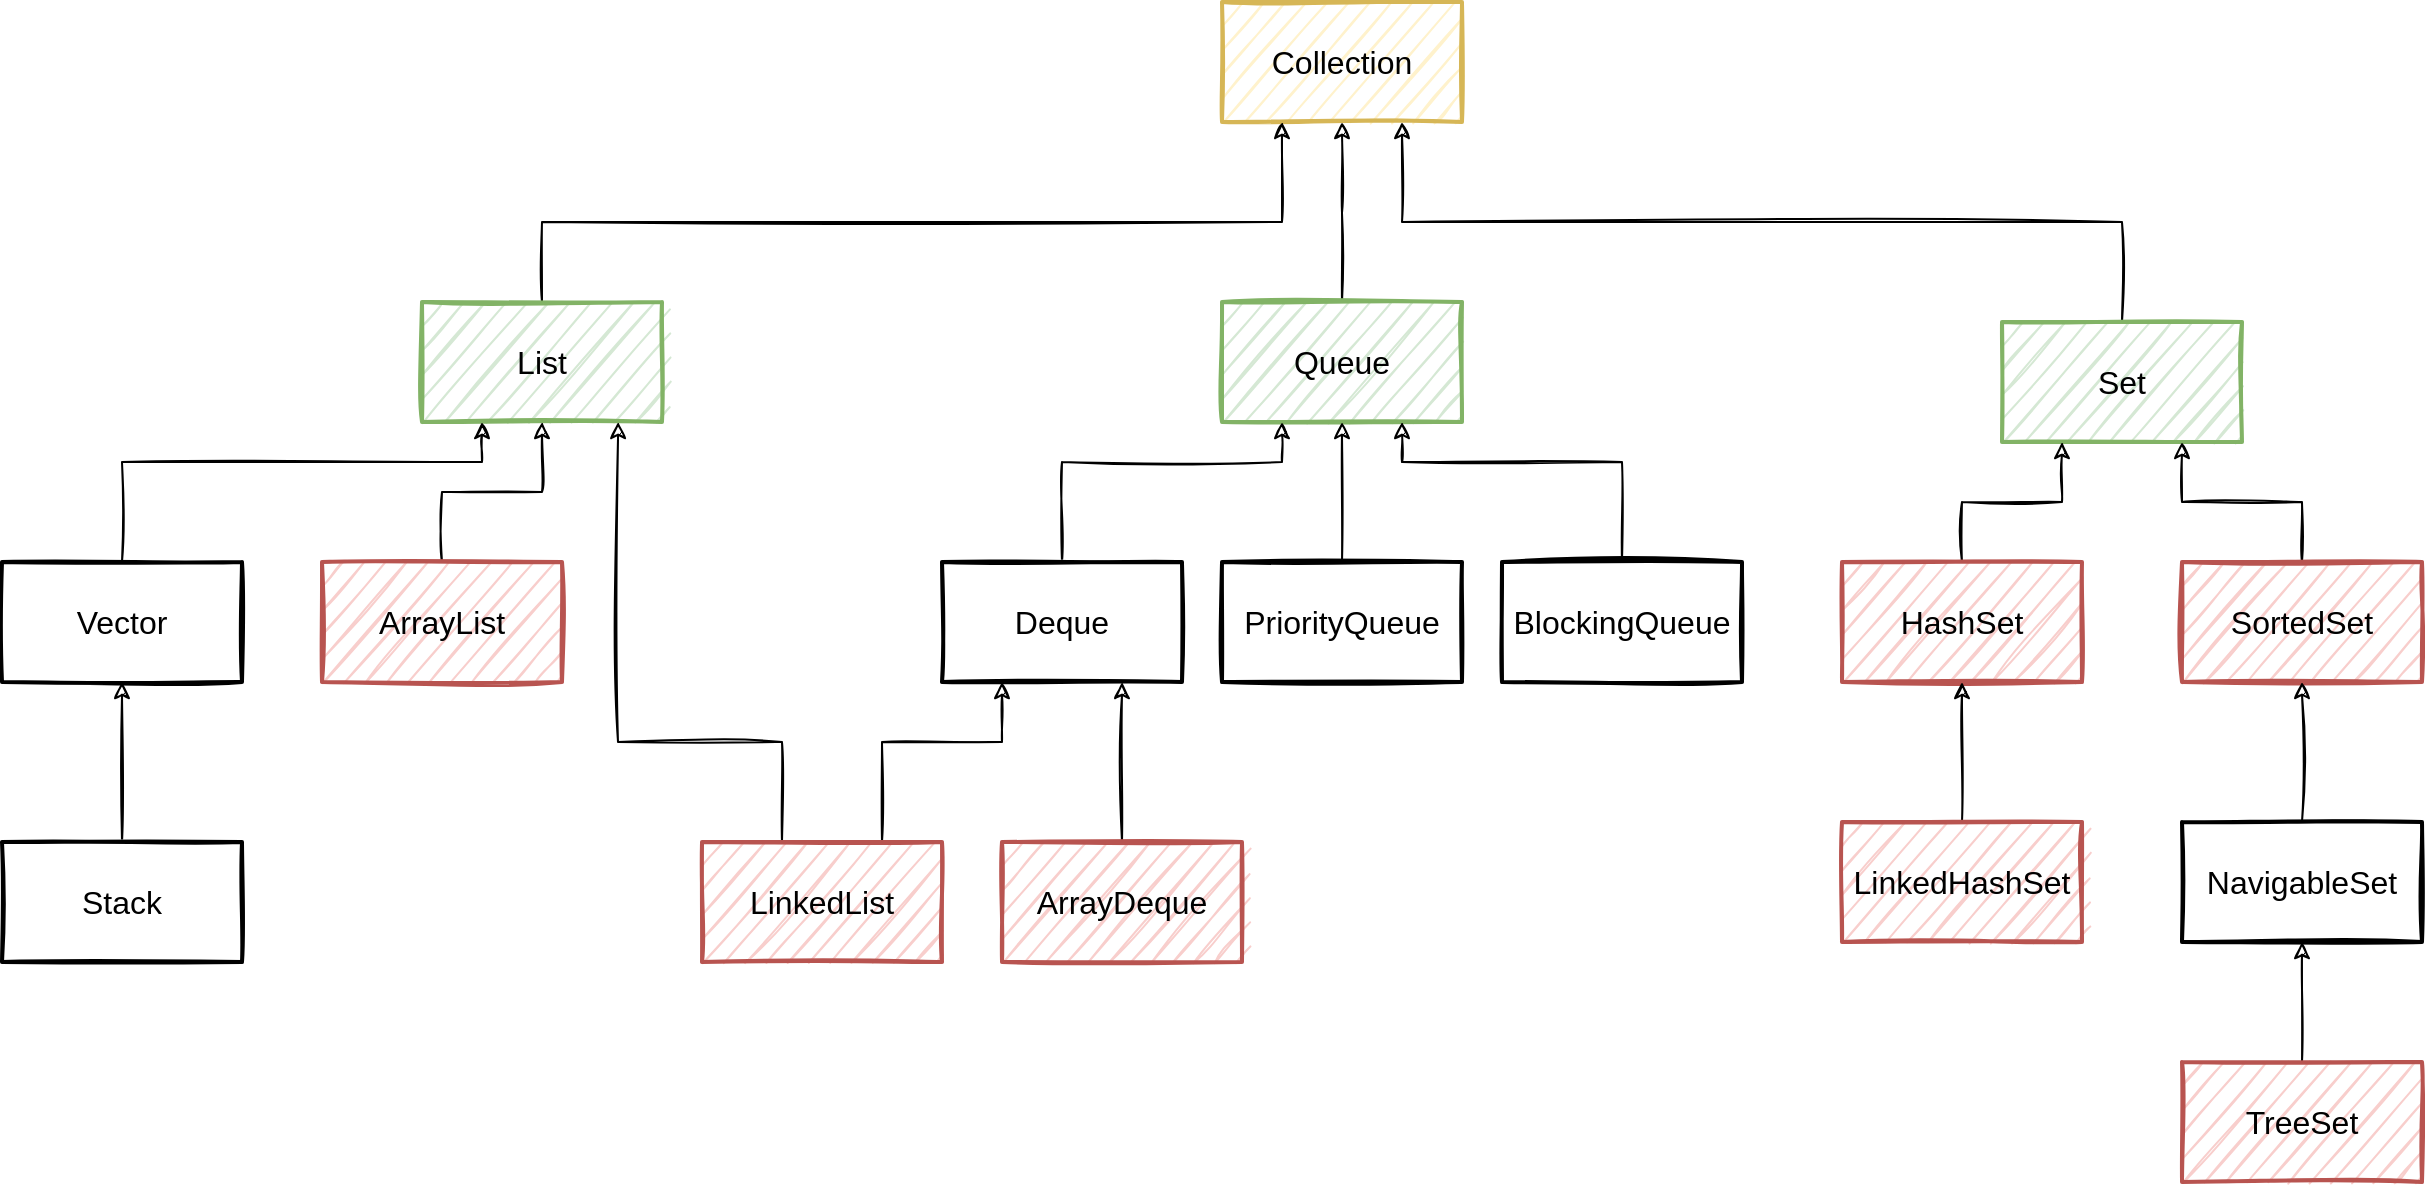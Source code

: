 <mxfile version="20.6.2" type="device" pages="2"><diagram id="SiRk5B-wmD2eAX_-OmtP" name="Collection 集合继承体系图"><mxGraphModel dx="2235" dy="838" grid="1" gridSize="10" guides="1" tooltips="1" connect="1" arrows="1" fold="1" page="1" pageScale="1" pageWidth="827" pageHeight="1169" math="0" shadow="0"><root><mxCell id="0"/><mxCell id="1" parent="0"/><mxCell id="Q049Zw_Jv-1beVla1pSO-2" value="&lt;font style=&quot;font-size: 16px;&quot;&gt;Collection&lt;/font&gt;" style="rounded=0;whiteSpace=wrap;html=1;strokeWidth=2;fillColor=#fff2cc;strokeColor=#d6b656;sketch=1;shadow=0;glass=0;" vertex="1" parent="1"><mxGeometry x="390" y="30" width="120" height="60" as="geometry"/></mxCell><mxCell id="Q049Zw_Jv-1beVla1pSO-24" style="edgeStyle=orthogonalEdgeStyle;rounded=0;orthogonalLoop=1;jettySize=auto;html=1;entryX=0.25;entryY=1;entryDx=0;entryDy=0;strokeWidth=1;fontSize=16;endArrow=classic;endFill=1;sketch=1;" edge="1" parent="1" source="Q049Zw_Jv-1beVla1pSO-3" target="Q049Zw_Jv-1beVla1pSO-2"><mxGeometry relative="1" as="geometry"><Array as="points"><mxPoint x="50" y="140"/><mxPoint x="420" y="140"/></Array></mxGeometry></mxCell><mxCell id="Q049Zw_Jv-1beVla1pSO-3" value="&lt;font style=&quot;font-size: 16px;&quot;&gt;List&lt;/font&gt;" style="rounded=0;whiteSpace=wrap;html=1;strokeWidth=2;fillColor=#d5e8d4;strokeColor=#82b366;sketch=1;shadow=0;glass=0;" vertex="1" parent="1"><mxGeometry x="-10" y="180" width="120" height="60" as="geometry"/></mxCell><mxCell id="Q049Zw_Jv-1beVla1pSO-22" style="edgeStyle=orthogonalEdgeStyle;rounded=0;orthogonalLoop=1;jettySize=auto;html=1;strokeWidth=1;fontSize=16;endArrow=classic;endFill=1;sketch=1;" edge="1" parent="1" source="Q049Zw_Jv-1beVla1pSO-6"><mxGeometry relative="1" as="geometry"><mxPoint x="450" y="90" as="targetPoint"/></mxGeometry></mxCell><mxCell id="Q049Zw_Jv-1beVla1pSO-6" value="&lt;font style=&quot;font-size: 16px;&quot;&gt;Queue&lt;/font&gt;" style="rounded=0;whiteSpace=wrap;html=1;strokeWidth=2;fillColor=#d5e8d4;strokeColor=#82b366;sketch=1;shadow=0;glass=0;" vertex="1" parent="1"><mxGeometry x="390" y="180" width="120" height="60" as="geometry"/></mxCell><mxCell id="Q049Zw_Jv-1beVla1pSO-25" style="edgeStyle=orthogonalEdgeStyle;rounded=0;orthogonalLoop=1;jettySize=auto;html=1;entryX=0.75;entryY=1;entryDx=0;entryDy=0;strokeWidth=1;fontSize=16;endArrow=classic;endFill=1;exitX=0.5;exitY=0;exitDx=0;exitDy=0;sketch=1;" edge="1" parent="1" source="Q049Zw_Jv-1beVla1pSO-7" target="Q049Zw_Jv-1beVla1pSO-2"><mxGeometry relative="1" as="geometry"><Array as="points"><mxPoint x="840" y="140"/><mxPoint x="480" y="140"/></Array></mxGeometry></mxCell><mxCell id="Q049Zw_Jv-1beVla1pSO-7" value="&lt;font style=&quot;font-size: 16px;&quot;&gt;Set&lt;br&gt;&lt;/font&gt;" style="rounded=0;whiteSpace=wrap;html=1;strokeWidth=2;fillColor=#d5e8d4;strokeColor=#82b366;sketch=1;shadow=0;glass=0;" vertex="1" parent="1"><mxGeometry x="780" y="190" width="120" height="60" as="geometry"/></mxCell><mxCell id="Q049Zw_Jv-1beVla1pSO-41" style="edgeStyle=orthogonalEdgeStyle;rounded=0;sketch=1;orthogonalLoop=1;jettySize=auto;html=1;exitX=0.5;exitY=0;exitDx=0;exitDy=0;entryX=0.5;entryY=1;entryDx=0;entryDy=0;strokeWidth=1;fontSize=16;endArrow=classic;endFill=1;" edge="1" parent="1" source="Q049Zw_Jv-1beVla1pSO-9" target="Q049Zw_Jv-1beVla1pSO-3"><mxGeometry relative="1" as="geometry"/></mxCell><mxCell id="Q049Zw_Jv-1beVla1pSO-9" value="&lt;font style=&quot;font-size: 16px;&quot;&gt;ArrayList&lt;/font&gt;" style="rounded=0;whiteSpace=wrap;html=1;strokeWidth=2;fillColor=#f8cecc;strokeColor=#b85450;sketch=1;shadow=0;glass=0;" vertex="1" parent="1"><mxGeometry x="-60" y="310" width="120" height="60" as="geometry"/></mxCell><mxCell id="Q049Zw_Jv-1beVla1pSO-39" style="edgeStyle=orthogonalEdgeStyle;rounded=0;sketch=1;orthogonalLoop=1;jettySize=auto;html=1;entryX=0.25;entryY=1;entryDx=0;entryDy=0;strokeWidth=1;fontSize=16;endArrow=classic;endFill=1;" edge="1" parent="1" source="Q049Zw_Jv-1beVla1pSO-10" target="Q049Zw_Jv-1beVla1pSO-13"><mxGeometry relative="1" as="geometry"><Array as="points"><mxPoint x="220" y="400"/><mxPoint x="280" y="400"/></Array></mxGeometry></mxCell><mxCell id="Q049Zw_Jv-1beVla1pSO-40" style="edgeStyle=orthogonalEdgeStyle;rounded=0;sketch=1;orthogonalLoop=1;jettySize=auto;html=1;entryX=0.817;entryY=1;entryDx=0;entryDy=0;entryPerimeter=0;strokeWidth=1;fontSize=16;endArrow=classic;endFill=1;" edge="1" parent="1" source="Q049Zw_Jv-1beVla1pSO-10" target="Q049Zw_Jv-1beVla1pSO-3"><mxGeometry relative="1" as="geometry"><Array as="points"><mxPoint x="170" y="400"/><mxPoint x="88" y="400"/></Array></mxGeometry></mxCell><mxCell id="Q049Zw_Jv-1beVla1pSO-10" value="&lt;font style=&quot;font-size: 16px;&quot;&gt;LinkedList&lt;/font&gt;" style="rounded=0;whiteSpace=wrap;html=1;strokeWidth=2;fillColor=#f8cecc;strokeColor=#b85450;sketch=1;shadow=0;glass=0;" vertex="1" parent="1"><mxGeometry x="130" y="450" width="120" height="60" as="geometry"/></mxCell><mxCell id="Q049Zw_Jv-1beVla1pSO-38" style="edgeStyle=orthogonalEdgeStyle;rounded=0;sketch=1;orthogonalLoop=1;jettySize=auto;html=1;entryX=0.75;entryY=1;entryDx=0;entryDy=0;strokeWidth=1;fontSize=16;endArrow=classic;endFill=1;" edge="1" parent="1" source="Q049Zw_Jv-1beVla1pSO-11" target="Q049Zw_Jv-1beVla1pSO-13"><mxGeometry relative="1" as="geometry"/></mxCell><mxCell id="Q049Zw_Jv-1beVla1pSO-11" value="&lt;font style=&quot;font-size: 16px;&quot;&gt;ArrayDeque&lt;/font&gt;" style="rounded=0;whiteSpace=wrap;html=1;strokeWidth=2;fillColor=#f8cecc;strokeColor=#b85450;sketch=1;shadow=0;glass=0;" vertex="1" parent="1"><mxGeometry x="280" y="450" width="120" height="60" as="geometry"/></mxCell><mxCell id="Q049Zw_Jv-1beVla1pSO-28" style="edgeStyle=orthogonalEdgeStyle;rounded=0;orthogonalLoop=1;jettySize=auto;html=1;entryX=0.25;entryY=1;entryDx=0;entryDy=0;strokeWidth=1;fontSize=16;endArrow=classic;endFill=1;sketch=1;" edge="1" parent="1" source="Q049Zw_Jv-1beVla1pSO-13" target="Q049Zw_Jv-1beVla1pSO-6"><mxGeometry relative="1" as="geometry"><Array as="points"><mxPoint x="310" y="260"/><mxPoint x="420" y="260"/></Array></mxGeometry></mxCell><mxCell id="Q049Zw_Jv-1beVla1pSO-13" value="&lt;font style=&quot;font-size: 16px;&quot;&gt;Deque&lt;/font&gt;" style="rounded=0;whiteSpace=wrap;html=1;strokeWidth=2;sketch=1;shadow=0;glass=0;" vertex="1" parent="1"><mxGeometry x="250" y="310" width="120" height="60" as="geometry"/></mxCell><mxCell id="Q049Zw_Jv-1beVla1pSO-29" style="edgeStyle=orthogonalEdgeStyle;rounded=0;orthogonalLoop=1;jettySize=auto;html=1;entryX=0.5;entryY=1;entryDx=0;entryDy=0;strokeWidth=1;fontSize=16;endArrow=classic;endFill=1;sketch=1;" edge="1" parent="1" source="Q049Zw_Jv-1beVla1pSO-14" target="Q049Zw_Jv-1beVla1pSO-6"><mxGeometry relative="1" as="geometry"/></mxCell><mxCell id="Q049Zw_Jv-1beVla1pSO-14" value="&lt;font style=&quot;font-size: 16px;&quot;&gt;PriorityQueue&lt;/font&gt;" style="rounded=0;whiteSpace=wrap;html=1;strokeWidth=2;sketch=1;shadow=0;glass=0;" vertex="1" parent="1"><mxGeometry x="390" y="310" width="120" height="60" as="geometry"/></mxCell><mxCell id="Q049Zw_Jv-1beVla1pSO-42" style="edgeStyle=orthogonalEdgeStyle;rounded=0;sketch=1;orthogonalLoop=1;jettySize=auto;html=1;entryX=0.25;entryY=1;entryDx=0;entryDy=0;strokeWidth=1;fontSize=16;endArrow=classic;endFill=1;" edge="1" parent="1" source="Q049Zw_Jv-1beVla1pSO-15" target="Q049Zw_Jv-1beVla1pSO-3"><mxGeometry relative="1" as="geometry"><Array as="points"><mxPoint x="-160" y="260"/><mxPoint x="20" y="260"/></Array></mxGeometry></mxCell><mxCell id="Q049Zw_Jv-1beVla1pSO-15" value="&lt;font style=&quot;font-size: 16px;&quot;&gt;Vector&lt;/font&gt;" style="rounded=0;whiteSpace=wrap;html=1;strokeWidth=2;sketch=1;shadow=0;glass=0;" vertex="1" parent="1"><mxGeometry x="-220" y="310" width="120" height="60" as="geometry"/></mxCell><mxCell id="Q049Zw_Jv-1beVla1pSO-44" style="edgeStyle=orthogonalEdgeStyle;rounded=0;sketch=1;orthogonalLoop=1;jettySize=auto;html=1;entryX=0.5;entryY=1;entryDx=0;entryDy=0;strokeWidth=1;fontSize=16;endArrow=classic;endFill=1;" edge="1" parent="1" source="Q049Zw_Jv-1beVla1pSO-16" target="Q049Zw_Jv-1beVla1pSO-15"><mxGeometry relative="1" as="geometry"/></mxCell><mxCell id="Q049Zw_Jv-1beVla1pSO-16" value="&lt;span style=&quot;font-size: 16px;&quot;&gt;Stack&lt;/span&gt;" style="rounded=0;whiteSpace=wrap;html=1;strokeWidth=2;sketch=1;shadow=0;glass=0;" vertex="1" parent="1"><mxGeometry x="-220" y="450" width="120" height="60" as="geometry"/></mxCell><mxCell id="Q049Zw_Jv-1beVla1pSO-31" style="edgeStyle=orthogonalEdgeStyle;rounded=0;sketch=1;orthogonalLoop=1;jettySize=auto;html=1;exitX=0.5;exitY=0;exitDx=0;exitDy=0;entryX=0.25;entryY=1;entryDx=0;entryDy=0;strokeWidth=1;fontSize=16;endArrow=classic;endFill=1;" edge="1" parent="1" source="Q049Zw_Jv-1beVla1pSO-17" target="Q049Zw_Jv-1beVla1pSO-7"><mxGeometry relative="1" as="geometry"/></mxCell><mxCell id="Q049Zw_Jv-1beVla1pSO-17" value="&lt;font style=&quot;font-size: 16px;&quot;&gt;HashSet&lt;/font&gt;" style="rounded=0;whiteSpace=wrap;html=1;strokeWidth=2;fillColor=#f8cecc;strokeColor=#b85450;sketch=1;shadow=0;glass=0;" vertex="1" parent="1"><mxGeometry x="700" y="310" width="120" height="60" as="geometry"/></mxCell><mxCell id="Q049Zw_Jv-1beVla1pSO-32" style="edgeStyle=orthogonalEdgeStyle;rounded=0;sketch=1;orthogonalLoop=1;jettySize=auto;html=1;entryX=0.75;entryY=1;entryDx=0;entryDy=0;strokeWidth=1;fontSize=16;endArrow=classic;endFill=1;" edge="1" parent="1" source="Q049Zw_Jv-1beVla1pSO-18" target="Q049Zw_Jv-1beVla1pSO-7"><mxGeometry relative="1" as="geometry"/></mxCell><mxCell id="Q049Zw_Jv-1beVla1pSO-18" value="&lt;font style=&quot;font-size: 16px;&quot;&gt;SortedSet&lt;/font&gt;" style="rounded=0;whiteSpace=wrap;html=1;strokeWidth=2;fillColor=#f8cecc;strokeColor=#b85450;sketch=1;shadow=0;glass=0;" vertex="1" parent="1"><mxGeometry x="870" y="310" width="120" height="60" as="geometry"/></mxCell><mxCell id="Q049Zw_Jv-1beVla1pSO-33" style="edgeStyle=orthogonalEdgeStyle;rounded=0;sketch=1;orthogonalLoop=1;jettySize=auto;html=1;entryX=0.5;entryY=1;entryDx=0;entryDy=0;strokeWidth=1;fontSize=16;endArrow=classic;endFill=1;" edge="1" parent="1" source="Q049Zw_Jv-1beVla1pSO-19" target="Q049Zw_Jv-1beVla1pSO-17"><mxGeometry relative="1" as="geometry"/></mxCell><mxCell id="Q049Zw_Jv-1beVla1pSO-19" value="&lt;font style=&quot;font-size: 16px;&quot;&gt;LinkedHashSet&lt;/font&gt;" style="rounded=0;whiteSpace=wrap;html=1;strokeWidth=2;fillColor=#f8cecc;strokeColor=#b85450;sketch=1;shadow=0;glass=0;" vertex="1" parent="1"><mxGeometry x="700" y="440" width="120" height="60" as="geometry"/></mxCell><mxCell id="Q049Zw_Jv-1beVla1pSO-36" style="edgeStyle=orthogonalEdgeStyle;rounded=0;sketch=1;orthogonalLoop=1;jettySize=auto;html=1;exitX=0.5;exitY=0;exitDx=0;exitDy=0;strokeWidth=1;fontSize=16;endArrow=classic;endFill=1;" edge="1" parent="1" source="Q049Zw_Jv-1beVla1pSO-20" target="Q049Zw_Jv-1beVla1pSO-34"><mxGeometry relative="1" as="geometry"/></mxCell><mxCell id="Q049Zw_Jv-1beVla1pSO-20" value="&lt;font style=&quot;font-size: 16px;&quot;&gt;TreeSet&lt;/font&gt;" style="rounded=0;whiteSpace=wrap;html=1;strokeWidth=2;fillColor=#f8cecc;strokeColor=#b85450;sketch=1;shadow=0;glass=0;" vertex="1" parent="1"><mxGeometry x="870" y="560" width="120" height="60" as="geometry"/></mxCell><mxCell id="Q049Zw_Jv-1beVla1pSO-30" style="edgeStyle=orthogonalEdgeStyle;rounded=0;orthogonalLoop=1;jettySize=auto;html=1;entryX=0.75;entryY=1;entryDx=0;entryDy=0;strokeWidth=1;fontSize=16;endArrow=classic;endFill=1;sketch=1;" edge="1" parent="1" source="Q049Zw_Jv-1beVla1pSO-26" target="Q049Zw_Jv-1beVla1pSO-6"><mxGeometry relative="1" as="geometry"><Array as="points"><mxPoint x="590" y="260"/><mxPoint x="480" y="260"/></Array></mxGeometry></mxCell><mxCell id="Q049Zw_Jv-1beVla1pSO-26" value="&lt;font style=&quot;font-size: 16px;&quot;&gt;BlockingQueue&lt;/font&gt;" style="rounded=0;whiteSpace=wrap;html=1;strokeWidth=2;sketch=1;shadow=0;glass=0;" vertex="1" parent="1"><mxGeometry x="530" y="310" width="120" height="60" as="geometry"/></mxCell><mxCell id="Q049Zw_Jv-1beVla1pSO-35" style="edgeStyle=orthogonalEdgeStyle;rounded=0;sketch=1;orthogonalLoop=1;jettySize=auto;html=1;entryX=0.5;entryY=1;entryDx=0;entryDy=0;strokeWidth=1;fontSize=16;endArrow=classic;endFill=1;" edge="1" parent="1" source="Q049Zw_Jv-1beVla1pSO-34" target="Q049Zw_Jv-1beVla1pSO-18"><mxGeometry relative="1" as="geometry"/></mxCell><mxCell id="Q049Zw_Jv-1beVla1pSO-34" value="&lt;font style=&quot;font-size: 16px;&quot;&gt;NavigableSet&lt;/font&gt;" style="rounded=0;whiteSpace=wrap;html=1;strokeWidth=2;sketch=1;shadow=0;glass=0;" vertex="1" parent="1"><mxGeometry x="870" y="440" width="120" height="60" as="geometry"/></mxCell></root></mxGraphModel></diagram><diagram id="BGi3xW2wlYdw2yFygQPA" name="Map（双列集合）继承体系图"><mxGraphModel dx="1408" dy="838" grid="1" gridSize="10" guides="1" tooltips="1" connect="1" arrows="1" fold="1" page="1" pageScale="1" pageWidth="827" pageHeight="1169" math="0" shadow="0"><root><mxCell id="0"/><mxCell id="1" parent="0"/><mxCell id="PZK9aLS51Zocla_LvcLM-1" value="&lt;font style=&quot;font-size: 16px;&quot;&gt;Map&lt;/font&gt;" style="rounded=0;whiteSpace=wrap;html=1;strokeWidth=2;fillColor=#fff2cc;strokeColor=#d6b656;sketch=1;shadow=0;glass=0;" vertex="1" parent="1"><mxGeometry x="590" y="20" width="120" height="60" as="geometry"/></mxCell><mxCell id="ZYwOTdv49cmvvCDreqiG-21" style="edgeStyle=orthogonalEdgeStyle;rounded=0;sketch=1;orthogonalLoop=1;jettySize=auto;html=1;strokeWidth=1;fontSize=16;endArrow=classic;endFill=1;" edge="1" parent="1" source="KgatjBlnJ9MgZil_n_Q1-1" target="PZK9aLS51Zocla_LvcLM-1"><mxGeometry relative="1" as="geometry"><Array as="points"><mxPoint x="320" y="120"/><mxPoint x="620" y="120"/></Array></mxGeometry></mxCell><mxCell id="KgatjBlnJ9MgZil_n_Q1-1" value="&lt;font style=&quot;font-size: 16px;&quot;&gt;HashMap&lt;/font&gt;" style="rounded=0;whiteSpace=wrap;html=1;strokeWidth=2;fillColor=#d5e8d4;strokeColor=#82b366;sketch=1;shadow=0;glass=0;" vertex="1" parent="1"><mxGeometry x="260" y="170" width="120" height="60" as="geometry"/></mxCell><mxCell id="ZYwOTdv49cmvvCDreqiG-20" style="edgeStyle=orthogonalEdgeStyle;rounded=0;sketch=1;orthogonalLoop=1;jettySize=auto;html=1;strokeWidth=1;fontSize=16;endArrow=classic;endFill=1;" edge="1" parent="1" source="KgatjBlnJ9MgZil_n_Q1-2"><mxGeometry relative="1" as="geometry"><mxPoint x="650" y="80" as="targetPoint"/><Array as="points"><mxPoint x="494" y="140"/><mxPoint x="650" y="140"/></Array></mxGeometry></mxCell><mxCell id="KgatjBlnJ9MgZil_n_Q1-2" value="&lt;font style=&quot;font-size: 16px;&quot;&gt;HashTable&lt;/font&gt;" style="rounded=0;whiteSpace=wrap;html=1;strokeWidth=2;fillColor=#d5e8d4;strokeColor=#82b366;sketch=1;shadow=0;glass=0;" vertex="1" parent="1"><mxGeometry x="434" y="170" width="120" height="60" as="geometry"/></mxCell><mxCell id="ZYwOTdv49cmvvCDreqiG-18" style="edgeStyle=orthogonalEdgeStyle;rounded=0;sketch=1;orthogonalLoop=1;jettySize=auto;html=1;exitX=0.5;exitY=0;exitDx=0;exitDy=0;entryX=0.5;entryY=1;entryDx=0;entryDy=0;strokeWidth=1;fontSize=16;endArrow=classic;endFill=1;" edge="1" parent="1" source="KgatjBlnJ9MgZil_n_Q1-3" target="PZK9aLS51Zocla_LvcLM-1"><mxGeometry relative="1" as="geometry"><Array as="points"><mxPoint x="650" y="80"/><mxPoint x="650" y="80"/></Array></mxGeometry></mxCell><mxCell id="KgatjBlnJ9MgZil_n_Q1-3" value="&lt;font style=&quot;font-size: 16px;&quot;&gt;SortedMap&lt;/font&gt;" style="rounded=0;whiteSpace=wrap;html=1;strokeWidth=2;fillColor=#d5e8d4;strokeColor=#82b366;sketch=1;shadow=0;glass=0;" vertex="1" parent="1"><mxGeometry x="590" y="170" width="120" height="60" as="geometry"/></mxCell><mxCell id="ZYwOTdv49cmvvCDreqiG-6" style="edgeStyle=orthogonalEdgeStyle;rounded=0;sketch=1;orthogonalLoop=1;jettySize=auto;html=1;strokeWidth=1;fontSize=16;endArrow=classic;endFill=1;" edge="1" parent="1" source="ZYwOTdv49cmvvCDreqiG-1" target="KgatjBlnJ9MgZil_n_Q1-1"><mxGeometry relative="1" as="geometry"/></mxCell><mxCell id="ZYwOTdv49cmvvCDreqiG-1" value="&lt;font style=&quot;font-size: 16px;&quot;&gt;LinkedHashList&lt;/font&gt;" style="rounded=0;whiteSpace=wrap;html=1;strokeWidth=2;fillColor=#f8cecc;strokeColor=#b85450;sketch=1;shadow=0;glass=0;" vertex="1" parent="1"><mxGeometry x="260" y="290" width="120" height="60" as="geometry"/></mxCell><mxCell id="ZYwOTdv49cmvvCDreqiG-15" style="edgeStyle=orthogonalEdgeStyle;rounded=0;sketch=1;orthogonalLoop=1;jettySize=auto;html=1;entryX=0.5;entryY=1;entryDx=0;entryDy=0;strokeWidth=1;fontSize=16;endArrow=classic;endFill=1;" edge="1" parent="1" source="ZYwOTdv49cmvvCDreqiG-2" target="KgatjBlnJ9MgZil_n_Q1-2"><mxGeometry relative="1" as="geometry"/></mxCell><mxCell id="ZYwOTdv49cmvvCDreqiG-2" value="&lt;font style=&quot;font-size: 16px;&quot;&gt;Properties&lt;/font&gt;" style="rounded=0;whiteSpace=wrap;html=1;strokeWidth=2;fillColor=#f8cecc;strokeColor=#b85450;sketch=1;shadow=0;glass=0;" vertex="1" parent="1"><mxGeometry x="434" y="290" width="120" height="60" as="geometry"/></mxCell><mxCell id="ZYwOTdv49cmvvCDreqiG-16" style="edgeStyle=orthogonalEdgeStyle;rounded=0;sketch=1;orthogonalLoop=1;jettySize=auto;html=1;strokeWidth=1;fontSize=16;endArrow=classic;endFill=1;entryX=0.5;entryY=1;entryDx=0;entryDy=0;entryPerimeter=0;" edge="1" parent="1" source="ZYwOTdv49cmvvCDreqiG-3" target="KgatjBlnJ9MgZil_n_Q1-3"><mxGeometry relative="1" as="geometry"><mxPoint x="650" y="240" as="targetPoint"/></mxGeometry></mxCell><mxCell id="ZYwOTdv49cmvvCDreqiG-3" value="&lt;font style=&quot;font-size: 16px;&quot;&gt;TreeMap&lt;/font&gt;" style="rounded=0;whiteSpace=wrap;html=1;strokeWidth=2;fillColor=#f8cecc;strokeColor=#b85450;sketch=1;shadow=0;glass=0;" vertex="1" parent="1"><mxGeometry x="590" y="290" width="120" height="60" as="geometry"/></mxCell><mxCell id="ZYwOTdv49cmvvCDreqiG-22" style="edgeStyle=orthogonalEdgeStyle;rounded=0;sketch=1;orthogonalLoop=1;jettySize=auto;html=1;strokeWidth=1;fontSize=16;endArrow=classic;endFill=1;" edge="1" parent="1" source="ZYwOTdv49cmvvCDreqiG-4" target="PZK9aLS51Zocla_LvcLM-1"><mxGeometry relative="1" as="geometry"><mxPoint x="650" y="90" as="targetPoint"/><Array as="points"><mxPoint x="815" y="140"/><mxPoint x="650" y="140"/></Array></mxGeometry></mxCell><mxCell id="ZYwOTdv49cmvvCDreqiG-4" value="&lt;font style=&quot;font-size: 16px;&quot;&gt;IdentityHashMap&lt;/font&gt;" style="rounded=0;whiteSpace=wrap;html=1;strokeWidth=2;fillColor=#f5f5f5;strokeColor=#666666;sketch=1;shadow=0;glass=0;fontColor=#333333;" vertex="1" parent="1"><mxGeometry x="750" y="170" width="130" height="60" as="geometry"/></mxCell><mxCell id="ZYwOTdv49cmvvCDreqiG-23" style="edgeStyle=orthogonalEdgeStyle;rounded=0;sketch=1;orthogonalLoop=1;jettySize=auto;html=1;entryX=0.75;entryY=1;entryDx=0;entryDy=0;strokeWidth=1;fontSize=16;endArrow=classic;endFill=1;" edge="1" parent="1" source="ZYwOTdv49cmvvCDreqiG-5" target="PZK9aLS51Zocla_LvcLM-1"><mxGeometry relative="1" as="geometry"><Array as="points"><mxPoint x="985" y="120"/><mxPoint x="680" y="120"/></Array></mxGeometry></mxCell><mxCell id="ZYwOTdv49cmvvCDreqiG-5" value="&lt;font style=&quot;font-size: 16px;&quot;&gt;WeakHashMap&lt;/font&gt;" style="rounded=0;whiteSpace=wrap;html=1;strokeWidth=2;fillColor=#f5f5f5;strokeColor=#666666;sketch=1;shadow=0;glass=0;fontColor=#333333;" vertex="1" parent="1"><mxGeometry x="920" y="170" width="130" height="60" as="geometry"/></mxCell></root></mxGraphModel></diagram></mxfile>